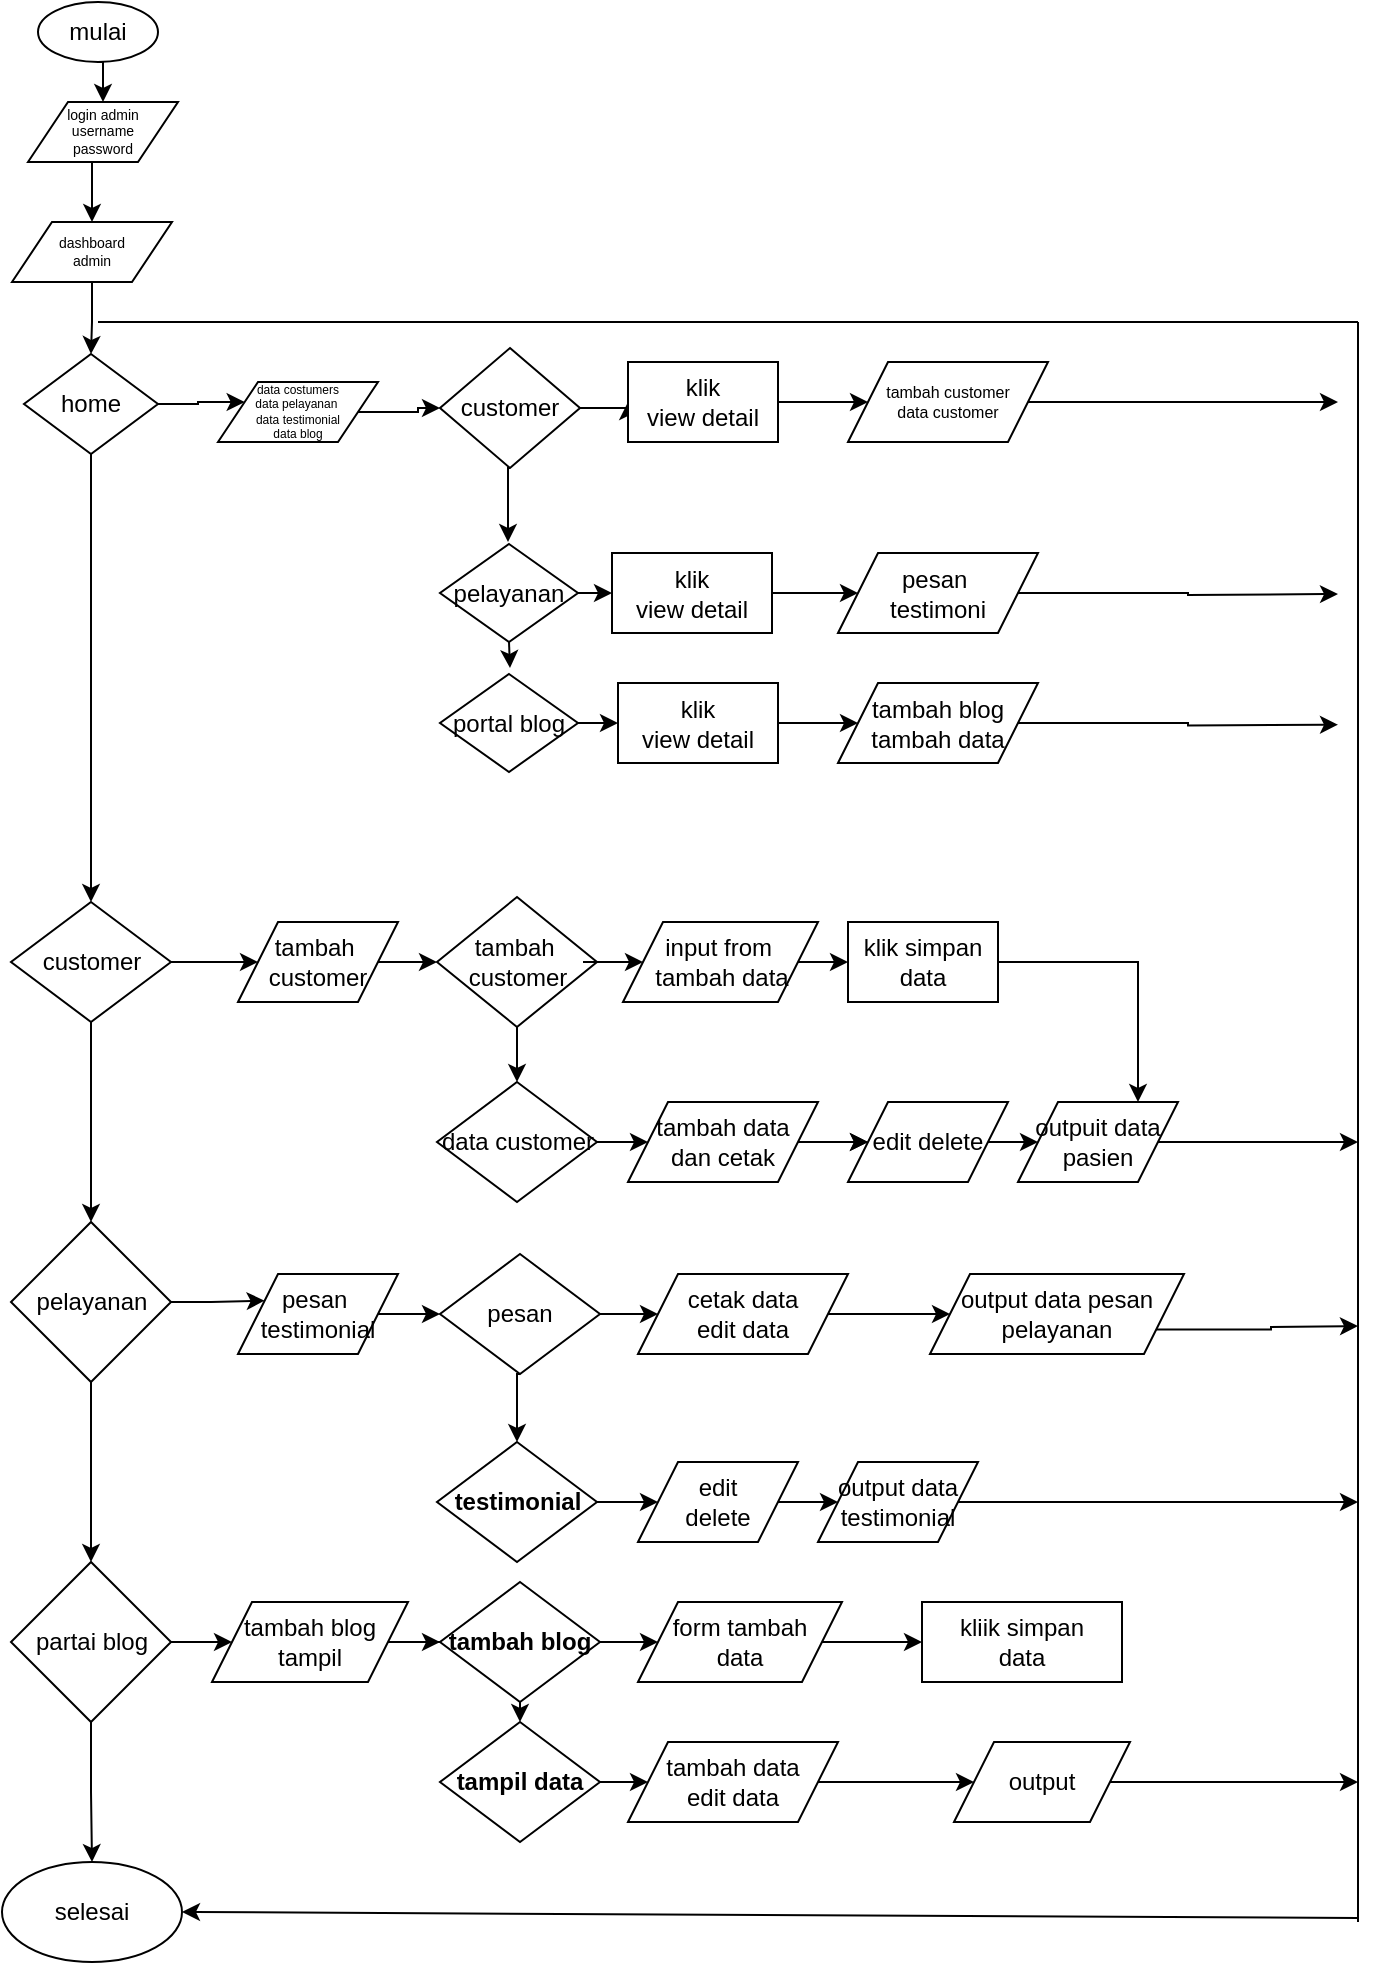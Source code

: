 <mxfile version="14.4.3" type="device"><diagram id="u2qZGSdlAjqtbX19vYOQ" name="Page-1"><mxGraphModel dx="423" dy="501" grid="0" gridSize="10" guides="1" tooltips="1" connect="1" arrows="1" fold="1" page="1" pageScale="1" pageWidth="850" pageHeight="1100" math="0" shadow="0"><root><mxCell id="0"/><mxCell id="1" parent="0"/><mxCell id="3oj2riCHbKIeBULF05Nr-39" style="edgeStyle=orthogonalEdgeStyle;rounded=0;orthogonalLoop=1;jettySize=auto;html=1;exitX=0.5;exitY=1;exitDx=0;exitDy=0;entryX=0.5;entryY=0;entryDx=0;entryDy=0;" parent="1" source="3oj2riCHbKIeBULF05Nr-1" target="3oj2riCHbKIeBULF05Nr-2" edge="1"><mxGeometry relative="1" as="geometry"/></mxCell><mxCell id="3oj2riCHbKIeBULF05Nr-1" value="mulai" style="ellipse;whiteSpace=wrap;html=1;" parent="1" vertex="1"><mxGeometry x="150" y="50" width="60" height="30" as="geometry"/></mxCell><mxCell id="3oj2riCHbKIeBULF05Nr-40" style="edgeStyle=orthogonalEdgeStyle;rounded=0;orthogonalLoop=1;jettySize=auto;html=1;exitX=0.5;exitY=1;exitDx=0;exitDy=0;entryX=0.5;entryY=0;entryDx=0;entryDy=0;" parent="1" source="3oj2riCHbKIeBULF05Nr-2" target="3oj2riCHbKIeBULF05Nr-3" edge="1"><mxGeometry relative="1" as="geometry"/></mxCell><mxCell id="3oj2riCHbKIeBULF05Nr-2" value="login admin&lt;br style=&quot;font-size: 7px;&quot;&gt;username&lt;br style=&quot;font-size: 7px;&quot;&gt;password" style="shape=parallelogram;perimeter=parallelogramPerimeter;whiteSpace=wrap;html=1;fixedSize=1;fontSize=7;" parent="1" vertex="1"><mxGeometry x="145" y="100" width="75" height="30" as="geometry"/></mxCell><mxCell id="3oj2riCHbKIeBULF05Nr-41" style="edgeStyle=orthogonalEdgeStyle;rounded=0;orthogonalLoop=1;jettySize=auto;html=1;exitX=0.5;exitY=1;exitDx=0;exitDy=0;" parent="1" source="3oj2riCHbKIeBULF05Nr-3" target="3oj2riCHbKIeBULF05Nr-4" edge="1"><mxGeometry relative="1" as="geometry"/></mxCell><mxCell id="3oj2riCHbKIeBULF05Nr-3" value="dashboard &lt;br&gt;admin" style="shape=parallelogram;perimeter=parallelogramPerimeter;whiteSpace=wrap;html=1;fixedSize=1;fontSize=7;" parent="1" vertex="1"><mxGeometry x="137" y="160" width="80" height="30" as="geometry"/></mxCell><mxCell id="3oj2riCHbKIeBULF05Nr-42" style="edgeStyle=orthogonalEdgeStyle;rounded=0;orthogonalLoop=1;jettySize=auto;html=1;exitX=1;exitY=0.5;exitDx=0;exitDy=0;entryX=0;entryY=0.25;entryDx=0;entryDy=0;" parent="1" source="3oj2riCHbKIeBULF05Nr-4" target="3oj2riCHbKIeBULF05Nr-20" edge="1"><mxGeometry relative="1" as="geometry"/></mxCell><mxCell id="3oj2riCHbKIeBULF05Nr-44" style="edgeStyle=orthogonalEdgeStyle;rounded=0;orthogonalLoop=1;jettySize=auto;html=1;exitX=0.5;exitY=1;exitDx=0;exitDy=0;entryX=0.5;entryY=0;entryDx=0;entryDy=0;" parent="1" source="3oj2riCHbKIeBULF05Nr-4" target="3oj2riCHbKIeBULF05Nr-10" edge="1"><mxGeometry relative="1" as="geometry"/></mxCell><mxCell id="3oj2riCHbKIeBULF05Nr-4" value="home" style="rhombus;whiteSpace=wrap;html=1;" parent="1" vertex="1"><mxGeometry x="143" y="226" width="67" height="50" as="geometry"/></mxCell><mxCell id="3oj2riCHbKIeBULF05Nr-52" style="edgeStyle=orthogonalEdgeStyle;rounded=0;orthogonalLoop=1;jettySize=auto;html=1;exitX=1;exitY=0.5;exitDx=0;exitDy=0;entryX=0;entryY=0.25;entryDx=0;entryDy=0;" parent="1" source="3oj2riCHbKIeBULF05Nr-9" target="3oj2riCHbKIeBULF05Nr-30" edge="1"><mxGeometry relative="1" as="geometry"/></mxCell><mxCell id="3oj2riCHbKIeBULF05Nr-78" style="edgeStyle=orthogonalEdgeStyle;rounded=0;orthogonalLoop=1;jettySize=auto;html=1;exitX=0.5;exitY=1;exitDx=0;exitDy=0;" parent="1" source="3oj2riCHbKIeBULF05Nr-9" target="3oj2riCHbKIeBULF05Nr-71" edge="1"><mxGeometry relative="1" as="geometry"><mxPoint x="200" y="890" as="targetPoint"/></mxGeometry></mxCell><mxCell id="3oj2riCHbKIeBULF05Nr-9" value="pelayanan" style="rhombus;whiteSpace=wrap;html=1;flipV=1;" parent="1" vertex="1"><mxGeometry x="136.5" y="660" width="80" height="80" as="geometry"/></mxCell><mxCell id="3oj2riCHbKIeBULF05Nr-50" style="edgeStyle=orthogonalEdgeStyle;rounded=0;orthogonalLoop=1;jettySize=auto;html=1;exitX=0.5;exitY=1;exitDx=0;exitDy=0;entryX=0.5;entryY=0;entryDx=0;entryDy=0;" parent="1" source="3oj2riCHbKIeBULF05Nr-10" target="3oj2riCHbKIeBULF05Nr-9" edge="1"><mxGeometry relative="1" as="geometry"/></mxCell><mxCell id="3oj2riCHbKIeBULF05Nr-45" style="edgeStyle=orthogonalEdgeStyle;rounded=0;orthogonalLoop=1;jettySize=auto;html=1;exitX=0.5;exitY=1;exitDx=0;exitDy=0;" parent="1" source="3oj2riCHbKIeBULF05Nr-11" edge="1"><mxGeometry relative="1" as="geometry"><mxPoint x="385" y="320" as="targetPoint"/></mxGeometry></mxCell><mxCell id="3oj2riCHbKIeBULF05Nr-55" style="edgeStyle=orthogonalEdgeStyle;rounded=0;orthogonalLoop=1;jettySize=auto;html=1;exitX=1;exitY=0.5;exitDx=0;exitDy=0;entryX=0;entryY=0.5;entryDx=0;entryDy=0;" parent="1" source="3oj2riCHbKIeBULF05Nr-11" target="3oj2riCHbKIeBULF05Nr-12" edge="1"><mxGeometry relative="1" as="geometry"/></mxCell><mxCell id="3oj2riCHbKIeBULF05Nr-11" value="customer" style="rhombus;whiteSpace=wrap;html=1;" parent="1" vertex="1"><mxGeometry x="351" y="223" width="70" height="60" as="geometry"/></mxCell><mxCell id="3oj2riCHbKIeBULF05Nr-56" style="edgeStyle=orthogonalEdgeStyle;rounded=0;orthogonalLoop=1;jettySize=auto;html=1;exitX=1;exitY=0.5;exitDx=0;exitDy=0;entryX=0;entryY=0.5;entryDx=0;entryDy=0;" parent="1" source="3oj2riCHbKIeBULF05Nr-12" target="3oj2riCHbKIeBULF05Nr-13" edge="1"><mxGeometry relative="1" as="geometry"/></mxCell><mxCell id="3oj2riCHbKIeBULF05Nr-12" value="klik&lt;br&gt;view detail" style="rounded=0;whiteSpace=wrap;html=1;" parent="1" vertex="1"><mxGeometry x="445" y="230" width="75" height="40" as="geometry"/></mxCell><mxCell id="3oj2riCHbKIeBULF05Nr-103" style="edgeStyle=orthogonalEdgeStyle;rounded=0;orthogonalLoop=1;jettySize=auto;html=1;exitX=1;exitY=0.5;exitDx=0;exitDy=0;" parent="1" source="3oj2riCHbKIeBULF05Nr-13" edge="1"><mxGeometry relative="1" as="geometry"><mxPoint x="800" y="250" as="targetPoint"/></mxGeometry></mxCell><mxCell id="3oj2riCHbKIeBULF05Nr-13" value="tambah customer&lt;br style=&quot;font-size: 8px;&quot;&gt;data customer" style="shape=parallelogram;perimeter=parallelogramPerimeter;whiteSpace=wrap;html=1;fixedSize=1;fontSize=8;" parent="1" vertex="1"><mxGeometry x="555" y="230" width="100" height="40" as="geometry"/></mxCell><mxCell id="3oj2riCHbKIeBULF05Nr-57" style="edgeStyle=orthogonalEdgeStyle;rounded=0;orthogonalLoop=1;jettySize=auto;html=1;exitX=1;exitY=0.5;exitDx=0;exitDy=0;entryX=0;entryY=0.5;entryDx=0;entryDy=0;" parent="1" source="3oj2riCHbKIeBULF05Nr-14" target="3oj2riCHbKIeBULF05Nr-15" edge="1"><mxGeometry relative="1" as="geometry"/></mxCell><mxCell id="ltCGQq8N62bXlvlQcS1a-1" style="edgeStyle=orthogonalEdgeStyle;rounded=0;orthogonalLoop=1;jettySize=auto;html=1;exitX=0.5;exitY=1;exitDx=0;exitDy=0;" edge="1" parent="1" source="3oj2riCHbKIeBULF05Nr-14"><mxGeometry relative="1" as="geometry"><mxPoint x="386" y="383" as="targetPoint"/></mxGeometry></mxCell><mxCell id="3oj2riCHbKIeBULF05Nr-14" value="pelayanan" style="rhombus;whiteSpace=wrap;html=1;" parent="1" vertex="1"><mxGeometry x="351" y="321" width="69" height="49" as="geometry"/></mxCell><mxCell id="3oj2riCHbKIeBULF05Nr-58" style="edgeStyle=orthogonalEdgeStyle;rounded=0;orthogonalLoop=1;jettySize=auto;html=1;exitX=1;exitY=0.5;exitDx=0;exitDy=0;entryX=0;entryY=0.5;entryDx=0;entryDy=0;" parent="1" source="3oj2riCHbKIeBULF05Nr-15" target="3oj2riCHbKIeBULF05Nr-16" edge="1"><mxGeometry relative="1" as="geometry"/></mxCell><mxCell id="3oj2riCHbKIeBULF05Nr-15" value="klik &lt;br&gt;view detail" style="rounded=0;whiteSpace=wrap;html=1;" parent="1" vertex="1"><mxGeometry x="437" y="325.5" width="80" height="40" as="geometry"/></mxCell><mxCell id="3oj2riCHbKIeBULF05Nr-104" style="edgeStyle=orthogonalEdgeStyle;rounded=0;orthogonalLoop=1;jettySize=auto;html=1;exitX=1;exitY=0.5;exitDx=0;exitDy=0;" parent="1" source="3oj2riCHbKIeBULF05Nr-16" edge="1"><mxGeometry relative="1" as="geometry"><mxPoint x="800" y="346" as="targetPoint"/></mxGeometry></mxCell><mxCell id="3oj2riCHbKIeBULF05Nr-16" value="pesan&amp;nbsp;&lt;br&gt;testimoni" style="shape=parallelogram;perimeter=parallelogramPerimeter;whiteSpace=wrap;html=1;fixedSize=1;" parent="1" vertex="1"><mxGeometry x="550" y="325.5" width="100" height="40" as="geometry"/></mxCell><mxCell id="3oj2riCHbKIeBULF05Nr-43" style="edgeStyle=orthogonalEdgeStyle;rounded=0;orthogonalLoop=1;jettySize=auto;html=1;exitX=1;exitY=0.5;exitDx=0;exitDy=0;entryX=0;entryY=0.5;entryDx=0;entryDy=0;" parent="1" source="3oj2riCHbKIeBULF05Nr-20" target="3oj2riCHbKIeBULF05Nr-11" edge="1"><mxGeometry relative="1" as="geometry"/></mxCell><mxCell id="3oj2riCHbKIeBULF05Nr-20" value="data costumers&lt;br&gt;data pelayanan&amp;nbsp;&lt;br&gt;data testimonial&lt;br&gt;data blog" style="shape=parallelogram;perimeter=parallelogramPerimeter;whiteSpace=wrap;html=1;fixedSize=1;align=center;fontSize=6;" parent="1" vertex="1"><mxGeometry x="240" y="240" width="80" height="30" as="geometry"/></mxCell><mxCell id="3oj2riCHbKIeBULF05Nr-48" style="edgeStyle=orthogonalEdgeStyle;rounded=0;orthogonalLoop=1;jettySize=auto;html=1;exitX=0.5;exitY=1;exitDx=0;exitDy=0;" parent="1" source="3oj2riCHbKIeBULF05Nr-23" target="3oj2riCHbKIeBULF05Nr-25" edge="1"><mxGeometry relative="1" as="geometry"/></mxCell><mxCell id="3oj2riCHbKIeBULF05Nr-64" style="edgeStyle=orthogonalEdgeStyle;rounded=0;orthogonalLoop=1;jettySize=auto;html=1;exitX=1;exitY=0.5;exitDx=0;exitDy=0;entryX=0;entryY=0.5;entryDx=0;entryDy=0;" parent="1" source="3oj2riCHbKIeBULF05Nr-25" target="3oj2riCHbKIeBULF05Nr-26" edge="1"><mxGeometry relative="1" as="geometry"/></mxCell><mxCell id="3oj2riCHbKIeBULF05Nr-25" value="data customer" style="rhombus;whiteSpace=wrap;html=1;" parent="1" vertex="1"><mxGeometry x="349.5" y="590" width="80" height="60" as="geometry"/></mxCell><mxCell id="3oj2riCHbKIeBULF05Nr-65" style="edgeStyle=orthogonalEdgeStyle;rounded=0;orthogonalLoop=1;jettySize=auto;html=1;exitX=1;exitY=0.5;exitDx=0;exitDy=0;" parent="1" source="3oj2riCHbKIeBULF05Nr-26" target="3oj2riCHbKIeBULF05Nr-28" edge="1"><mxGeometry relative="1" as="geometry"/></mxCell><mxCell id="3oj2riCHbKIeBULF05Nr-111" style="edgeStyle=orthogonalEdgeStyle;rounded=0;orthogonalLoop=1;jettySize=auto;html=1;exitX=1;exitY=0.5;exitDx=0;exitDy=0;fontSize=8;" parent="1" source="3oj2riCHbKIeBULF05Nr-26" target="3oj2riCHbKIeBULF05Nr-28" edge="1"><mxGeometry relative="1" as="geometry"/></mxCell><mxCell id="3oj2riCHbKIeBULF05Nr-26" value="tambah data&lt;br&gt;dan cetak" style="shape=parallelogram;perimeter=parallelogramPerimeter;whiteSpace=wrap;html=1;fixedSize=1;" parent="1" vertex="1"><mxGeometry x="445" y="600" width="95" height="40" as="geometry"/></mxCell><mxCell id="3oj2riCHbKIeBULF05Nr-110" style="edgeStyle=orthogonalEdgeStyle;rounded=0;orthogonalLoop=1;jettySize=auto;html=1;exitX=1;exitY=0.5;exitDx=0;exitDy=0;entryX=0.75;entryY=0;entryDx=0;entryDy=0;fontSize=8;" parent="1" source="3oj2riCHbKIeBULF05Nr-27" target="3oj2riCHbKIeBULF05Nr-29" edge="1"><mxGeometry relative="1" as="geometry"/></mxCell><mxCell id="3oj2riCHbKIeBULF05Nr-66" style="edgeStyle=orthogonalEdgeStyle;rounded=0;orthogonalLoop=1;jettySize=auto;html=1;exitX=1;exitY=0.5;exitDx=0;exitDy=0;entryX=0;entryY=0.5;entryDx=0;entryDy=0;" parent="1" source="3oj2riCHbKIeBULF05Nr-28" target="3oj2riCHbKIeBULF05Nr-29" edge="1"><mxGeometry relative="1" as="geometry"/></mxCell><mxCell id="3oj2riCHbKIeBULF05Nr-28" value="edit delete" style="shape=parallelogram;perimeter=parallelogramPerimeter;whiteSpace=wrap;html=1;fixedSize=1;" parent="1" vertex="1"><mxGeometry x="555" y="600" width="80" height="40" as="geometry"/></mxCell><mxCell id="3oj2riCHbKIeBULF05Nr-106" style="edgeStyle=orthogonalEdgeStyle;rounded=0;orthogonalLoop=1;jettySize=auto;html=1;exitX=1;exitY=0.5;exitDx=0;exitDy=0;" parent="1" source="3oj2riCHbKIeBULF05Nr-29" edge="1"><mxGeometry relative="1" as="geometry"><mxPoint x="810" y="620" as="targetPoint"/></mxGeometry></mxCell><mxCell id="3oj2riCHbKIeBULF05Nr-29" value="outpuit data&lt;br&gt;pasien" style="shape=parallelogram;perimeter=parallelogramPerimeter;whiteSpace=wrap;html=1;fixedSize=1;" parent="1" vertex="1"><mxGeometry x="640" y="600" width="80" height="40" as="geometry"/></mxCell><mxCell id="3oj2riCHbKIeBULF05Nr-53" style="edgeStyle=orthogonalEdgeStyle;rounded=0;orthogonalLoop=1;jettySize=auto;html=1;exitX=1;exitY=0.5;exitDx=0;exitDy=0;entryX=0;entryY=0.5;entryDx=0;entryDy=0;" parent="1" source="3oj2riCHbKIeBULF05Nr-30" target="3oj2riCHbKIeBULF05Nr-32" edge="1"><mxGeometry relative="1" as="geometry"/></mxCell><mxCell id="3oj2riCHbKIeBULF05Nr-30" value="pesan&amp;nbsp;&lt;br&gt;testimonial" style="shape=parallelogram;perimeter=parallelogramPerimeter;whiteSpace=wrap;html=1;fixedSize=1;" parent="1" vertex="1"><mxGeometry x="250" y="686" width="80" height="40" as="geometry"/></mxCell><mxCell id="3oj2riCHbKIeBULF05Nr-69" style="edgeStyle=orthogonalEdgeStyle;rounded=0;orthogonalLoop=1;jettySize=auto;html=1;exitX=1;exitY=0.5;exitDx=0;exitDy=0;entryX=0;entryY=0.5;entryDx=0;entryDy=0;" parent="1" source="3oj2riCHbKIeBULF05Nr-31" target="3oj2riCHbKIeBULF05Nr-35" edge="1"><mxGeometry relative="1" as="geometry"><Array as="points"/></mxGeometry></mxCell><mxCell id="3oj2riCHbKIeBULF05Nr-31" value="testimonial" style="rhombus;whiteSpace=wrap;html=1;fontStyle=1" parent="1" vertex="1"><mxGeometry x="349.5" y="770" width="80" height="60" as="geometry"/></mxCell><mxCell id="3oj2riCHbKIeBULF05Nr-54" style="edgeStyle=orthogonalEdgeStyle;rounded=0;orthogonalLoop=1;jettySize=auto;html=1;exitX=0.5;exitY=1;exitDx=0;exitDy=0;entryX=0.5;entryY=0;entryDx=0;entryDy=0;" parent="1" source="3oj2riCHbKIeBULF05Nr-32" target="3oj2riCHbKIeBULF05Nr-31" edge="1"><mxGeometry relative="1" as="geometry"/></mxCell><mxCell id="3oj2riCHbKIeBULF05Nr-67" style="edgeStyle=orthogonalEdgeStyle;rounded=0;orthogonalLoop=1;jettySize=auto;html=1;exitX=1;exitY=0.5;exitDx=0;exitDy=0;" parent="1" source="3oj2riCHbKIeBULF05Nr-32" target="3oj2riCHbKIeBULF05Nr-33" edge="1"><mxGeometry relative="1" as="geometry"/></mxCell><mxCell id="3oj2riCHbKIeBULF05Nr-32" value="pesan" style="rhombus;whiteSpace=wrap;html=1;" parent="1" vertex="1"><mxGeometry x="351" y="676" width="80" height="60" as="geometry"/></mxCell><mxCell id="3oj2riCHbKIeBULF05Nr-68" style="edgeStyle=orthogonalEdgeStyle;rounded=0;orthogonalLoop=1;jettySize=auto;html=1;exitX=1;exitY=0.5;exitDx=0;exitDy=0;" parent="1" source="3oj2riCHbKIeBULF05Nr-33" target="3oj2riCHbKIeBULF05Nr-34" edge="1"><mxGeometry relative="1" as="geometry"/></mxCell><mxCell id="3oj2riCHbKIeBULF05Nr-33" value="cetak data&lt;br&gt;edit data" style="shape=parallelogram;perimeter=parallelogramPerimeter;whiteSpace=wrap;html=1;fixedSize=1;" parent="1" vertex="1"><mxGeometry x="450" y="686" width="105" height="40" as="geometry"/></mxCell><mxCell id="3oj2riCHbKIeBULF05Nr-107" style="edgeStyle=orthogonalEdgeStyle;rounded=0;orthogonalLoop=1;jettySize=auto;html=1;exitX=1;exitY=0.75;exitDx=0;exitDy=0;" parent="1" source="3oj2riCHbKIeBULF05Nr-34" edge="1"><mxGeometry relative="1" as="geometry"><mxPoint x="810" y="712" as="targetPoint"/></mxGeometry></mxCell><mxCell id="3oj2riCHbKIeBULF05Nr-34" value="output data pesan pelayanan" style="shape=parallelogram;perimeter=parallelogramPerimeter;whiteSpace=wrap;html=1;fixedSize=1;" parent="1" vertex="1"><mxGeometry x="596" y="686" width="127" height="40" as="geometry"/></mxCell><mxCell id="3oj2riCHbKIeBULF05Nr-70" style="edgeStyle=orthogonalEdgeStyle;rounded=0;orthogonalLoop=1;jettySize=auto;html=1;exitX=1;exitY=0.5;exitDx=0;exitDy=0;entryX=0;entryY=0.5;entryDx=0;entryDy=0;" parent="1" source="3oj2riCHbKIeBULF05Nr-35" target="3oj2riCHbKIeBULF05Nr-36" edge="1"><mxGeometry relative="1" as="geometry"/></mxCell><mxCell id="3oj2riCHbKIeBULF05Nr-35" value="edit &lt;br&gt;delete" style="shape=parallelogram;perimeter=parallelogramPerimeter;whiteSpace=wrap;html=1;fixedSize=1;size=20;" parent="1" vertex="1"><mxGeometry x="450" y="780" width="80" height="40" as="geometry"/></mxCell><mxCell id="3oj2riCHbKIeBULF05Nr-108" style="edgeStyle=orthogonalEdgeStyle;rounded=0;orthogonalLoop=1;jettySize=auto;html=1;exitX=1;exitY=0.5;exitDx=0;exitDy=0;" parent="1" source="3oj2riCHbKIeBULF05Nr-36" edge="1"><mxGeometry relative="1" as="geometry"><mxPoint x="810" y="800" as="targetPoint"/></mxGeometry></mxCell><mxCell id="3oj2riCHbKIeBULF05Nr-36" value="output data&lt;br&gt;testimonial" style="shape=parallelogram;perimeter=parallelogramPerimeter;whiteSpace=wrap;html=1;fixedSize=1;" parent="1" vertex="1"><mxGeometry x="540" y="780" width="80" height="40" as="geometry"/></mxCell><mxCell id="3oj2riCHbKIeBULF05Nr-119" style="edgeStyle=orthogonalEdgeStyle;rounded=0;orthogonalLoop=1;jettySize=auto;html=1;exitX=0.5;exitY=1;exitDx=0;exitDy=0;entryX=0.5;entryY=0;entryDx=0;entryDy=0;fontSize=8;" parent="1" source="3oj2riCHbKIeBULF05Nr-71" target="3oj2riCHbKIeBULF05Nr-77" edge="1"><mxGeometry relative="1" as="geometry"/></mxCell><mxCell id="3oj2riCHbKIeBULF05Nr-71" value="partai blog" style="rhombus;whiteSpace=wrap;html=1;flipV=1;" parent="1" vertex="1"><mxGeometry x="136.5" y="830" width="80" height="80" as="geometry"/></mxCell><mxCell id="3oj2riCHbKIeBULF05Nr-84" style="edgeStyle=orthogonalEdgeStyle;rounded=0;orthogonalLoop=1;jettySize=auto;html=1;exitX=1;exitY=0.5;exitDx=0;exitDy=0;" parent="1" source="3oj2riCHbKIeBULF05Nr-72" target="3oj2riCHbKIeBULF05Nr-73" edge="1"><mxGeometry relative="1" as="geometry"><mxPoint x="350" y="931" as="targetPoint"/></mxGeometry></mxCell><mxCell id="3oj2riCHbKIeBULF05Nr-72" value="tambah blog&lt;br&gt;tampil" style="shape=parallelogram;perimeter=parallelogramPerimeter;whiteSpace=wrap;html=1;fixedSize=1;" parent="1" vertex="1"><mxGeometry x="237" y="850" width="98" height="40" as="geometry"/></mxCell><mxCell id="3oj2riCHbKIeBULF05Nr-85" style="edgeStyle=orthogonalEdgeStyle;rounded=0;orthogonalLoop=1;jettySize=auto;html=1;exitX=1;exitY=0.5;exitDx=0;exitDy=0;entryX=0;entryY=0.5;entryDx=0;entryDy=0;" parent="1" source="3oj2riCHbKIeBULF05Nr-73" target="3oj2riCHbKIeBULF05Nr-74" edge="1"><mxGeometry relative="1" as="geometry"/></mxCell><mxCell id="3oj2riCHbKIeBULF05Nr-92" style="edgeStyle=orthogonalEdgeStyle;rounded=0;orthogonalLoop=1;jettySize=auto;html=1;exitX=0.5;exitY=1;exitDx=0;exitDy=0;entryX=0.5;entryY=0;entryDx=0;entryDy=0;" parent="1" source="3oj2riCHbKIeBULF05Nr-73" target="3oj2riCHbKIeBULF05Nr-89" edge="1"><mxGeometry relative="1" as="geometry"/></mxCell><mxCell id="3oj2riCHbKIeBULF05Nr-73" value="tambah blog" style="rhombus;whiteSpace=wrap;html=1;fontStyle=1" parent="1" vertex="1"><mxGeometry x="351" y="840" width="80" height="60" as="geometry"/></mxCell><mxCell id="3oj2riCHbKIeBULF05Nr-86" style="edgeStyle=orthogonalEdgeStyle;rounded=0;orthogonalLoop=1;jettySize=auto;html=1;exitX=1;exitY=0.5;exitDx=0;exitDy=0;entryX=0;entryY=0.5;entryDx=0;entryDy=0;" parent="1" source="3oj2riCHbKIeBULF05Nr-74" target="3oj2riCHbKIeBULF05Nr-76" edge="1"><mxGeometry relative="1" as="geometry"/></mxCell><mxCell id="3oj2riCHbKIeBULF05Nr-74" value="form tambah&lt;br&gt;data" style="shape=parallelogram;perimeter=parallelogramPerimeter;whiteSpace=wrap;html=1;fixedSize=1;" parent="1" vertex="1"><mxGeometry x="450" y="850" width="102" height="40" as="geometry"/></mxCell><mxCell id="3oj2riCHbKIeBULF05Nr-76" value="kliik simpan&lt;br&gt;data" style="rounded=0;whiteSpace=wrap;html=1;" parent="1" vertex="1"><mxGeometry x="592" y="850" width="100" height="40" as="geometry"/></mxCell><mxCell id="3oj2riCHbKIeBULF05Nr-77" value="selesai" style="ellipse;whiteSpace=wrap;html=1;" parent="1" vertex="1"><mxGeometry x="132" y="980" width="90" height="50" as="geometry"/></mxCell><mxCell id="3oj2riCHbKIeBULF05Nr-83" value="" style="endArrow=classic;html=1;exitX=1;exitY=0.5;exitDx=0;exitDy=0;entryX=0;entryY=0.5;entryDx=0;entryDy=0;" parent="1" source="3oj2riCHbKIeBULF05Nr-71" target="3oj2riCHbKIeBULF05Nr-72" edge="1"><mxGeometry width="50" height="50" relative="1" as="geometry"><mxPoint x="340" y="940" as="sourcePoint"/><mxPoint x="390" y="890" as="targetPoint"/></mxGeometry></mxCell><mxCell id="3oj2riCHbKIeBULF05Nr-93" style="edgeStyle=orthogonalEdgeStyle;rounded=0;orthogonalLoop=1;jettySize=auto;html=1;exitX=1;exitY=0.5;exitDx=0;exitDy=0;entryX=0;entryY=0.5;entryDx=0;entryDy=0;" parent="1" source="3oj2riCHbKIeBULF05Nr-89" target="3oj2riCHbKIeBULF05Nr-90" edge="1"><mxGeometry relative="1" as="geometry"/></mxCell><mxCell id="3oj2riCHbKIeBULF05Nr-89" value="tampil data" style="rhombus;whiteSpace=wrap;html=1;fontStyle=1" parent="1" vertex="1"><mxGeometry x="351" y="910" width="80" height="60" as="geometry"/></mxCell><mxCell id="3oj2riCHbKIeBULF05Nr-94" style="edgeStyle=orthogonalEdgeStyle;rounded=0;orthogonalLoop=1;jettySize=auto;html=1;exitX=1;exitY=0.5;exitDx=0;exitDy=0;entryX=0;entryY=0.5;entryDx=0;entryDy=0;" parent="1" source="3oj2riCHbKIeBULF05Nr-90" target="3oj2riCHbKIeBULF05Nr-95" edge="1"><mxGeometry relative="1" as="geometry"><mxPoint x="542.5" y="940" as="targetPoint"/></mxGeometry></mxCell><mxCell id="3oj2riCHbKIeBULF05Nr-90" value="tambah data&lt;br&gt;edit data" style="shape=parallelogram;perimeter=parallelogramPerimeter;whiteSpace=wrap;html=1;fixedSize=1;" parent="1" vertex="1"><mxGeometry x="445" y="920" width="105" height="40" as="geometry"/></mxCell><mxCell id="3oj2riCHbKIeBULF05Nr-109" style="edgeStyle=orthogonalEdgeStyle;rounded=0;orthogonalLoop=1;jettySize=auto;html=1;exitX=1;exitY=0.5;exitDx=0;exitDy=0;" parent="1" source="3oj2riCHbKIeBULF05Nr-95" edge="1"><mxGeometry relative="1" as="geometry"><mxPoint x="810" y="940" as="targetPoint"/></mxGeometry></mxCell><mxCell id="3oj2riCHbKIeBULF05Nr-95" value="output" style="shape=parallelogram;perimeter=parallelogramPerimeter;whiteSpace=wrap;html=1;fixedSize=1;" parent="1" vertex="1"><mxGeometry x="608" y="920" width="88" height="40" as="geometry"/></mxCell><mxCell id="3oj2riCHbKIeBULF05Nr-98" value="" style="endArrow=none;html=1;" parent="1" edge="1"><mxGeometry width="50" height="50" relative="1" as="geometry"><mxPoint x="810" y="210" as="sourcePoint"/><mxPoint x="180" y="210" as="targetPoint"/></mxGeometry></mxCell><mxCell id="3oj2riCHbKIeBULF05Nr-100" value="" style="endArrow=none;html=1;" parent="1" edge="1"><mxGeometry width="50" height="50" relative="1" as="geometry"><mxPoint x="810" y="1010" as="sourcePoint"/><mxPoint x="810" y="210" as="targetPoint"/></mxGeometry></mxCell><mxCell id="3oj2riCHbKIeBULF05Nr-101" value="" style="endArrow=classic;html=1;entryX=1;entryY=0.5;entryDx=0;entryDy=0;" parent="1" target="3oj2riCHbKIeBULF05Nr-77" edge="1"><mxGeometry width="50" height="50" relative="1" as="geometry"><mxPoint x="810" y="1008" as="sourcePoint"/><mxPoint x="700" y="1020" as="targetPoint"/></mxGeometry></mxCell><mxCell id="3oj2riCHbKIeBULF05Nr-112" value="" style="group" parent="1" vertex="1" connectable="0"><mxGeometry x="136.5" y="497.5" width="493.5" height="65" as="geometry"/></mxCell><mxCell id="3oj2riCHbKIeBULF05Nr-10" value="customer" style="rhombus;whiteSpace=wrap;html=1;" parent="3oj2riCHbKIeBULF05Nr-112" vertex="1"><mxGeometry y="2.5" width="80" height="60" as="geometry"/></mxCell><mxCell id="3oj2riCHbKIeBULF05Nr-22" value="tambah&amp;nbsp;&lt;br&gt;customer" style="shape=parallelogram;perimeter=parallelogramPerimeter;whiteSpace=wrap;html=1;fixedSize=1;" parent="3oj2riCHbKIeBULF05Nr-112" vertex="1"><mxGeometry x="113.5" y="12.5" width="80" height="40" as="geometry"/></mxCell><mxCell id="3oj2riCHbKIeBULF05Nr-51" style="edgeStyle=orthogonalEdgeStyle;rounded=0;orthogonalLoop=1;jettySize=auto;html=1;exitX=1;exitY=0.5;exitDx=0;exitDy=0;" parent="3oj2riCHbKIeBULF05Nr-112" source="3oj2riCHbKIeBULF05Nr-10" target="3oj2riCHbKIeBULF05Nr-22" edge="1"><mxGeometry relative="1" as="geometry"/></mxCell><mxCell id="3oj2riCHbKIeBULF05Nr-23" value="tambah&amp;nbsp;&lt;br&gt;customer" style="rhombus;whiteSpace=wrap;html=1;" parent="3oj2riCHbKIeBULF05Nr-112" vertex="1"><mxGeometry x="213" width="80" height="65" as="geometry"/></mxCell><mxCell id="3oj2riCHbKIeBULF05Nr-62" style="edgeStyle=orthogonalEdgeStyle;rounded=0;orthogonalLoop=1;jettySize=auto;html=1;exitX=1;exitY=0.5;exitDx=0;exitDy=0;entryX=0;entryY=0.5;entryDx=0;entryDy=0;" parent="3oj2riCHbKIeBULF05Nr-112" source="3oj2riCHbKIeBULF05Nr-22" target="3oj2riCHbKIeBULF05Nr-23" edge="1"><mxGeometry relative="1" as="geometry"/></mxCell><mxCell id="3oj2riCHbKIeBULF05Nr-24" value="input from&amp;nbsp;&lt;br&gt;tambah data" style="shape=parallelogram;perimeter=parallelogramPerimeter;whiteSpace=wrap;html=1;fixedSize=1;" parent="3oj2riCHbKIeBULF05Nr-112" vertex="1"><mxGeometry x="306" y="12.5" width="97.5" height="40" as="geometry"/></mxCell><mxCell id="3oj2riCHbKIeBULF05Nr-61" style="edgeStyle=orthogonalEdgeStyle;rounded=0;orthogonalLoop=1;jettySize=auto;html=1;exitX=1;exitY=0.5;exitDx=0;exitDy=0;" parent="3oj2riCHbKIeBULF05Nr-112" source="3oj2riCHbKIeBULF05Nr-23" target="3oj2riCHbKIeBULF05Nr-24" edge="1"><mxGeometry relative="1" as="geometry"/></mxCell><mxCell id="3oj2riCHbKIeBULF05Nr-27" value="klik simpan data" style="rounded=0;whiteSpace=wrap;html=1;" parent="3oj2riCHbKIeBULF05Nr-112" vertex="1"><mxGeometry x="418.5" y="12.5" width="75" height="40" as="geometry"/></mxCell><mxCell id="3oj2riCHbKIeBULF05Nr-63" style="edgeStyle=orthogonalEdgeStyle;rounded=0;orthogonalLoop=1;jettySize=auto;html=1;exitX=1;exitY=0.5;exitDx=0;exitDy=0;entryX=0;entryY=0.5;entryDx=0;entryDy=0;" parent="3oj2riCHbKIeBULF05Nr-112" source="3oj2riCHbKIeBULF05Nr-24" target="3oj2riCHbKIeBULF05Nr-27" edge="1"><mxGeometry relative="1" as="geometry"/></mxCell><mxCell id="3oj2riCHbKIeBULF05Nr-116" style="edgeStyle=orthogonalEdgeStyle;rounded=0;orthogonalLoop=1;jettySize=auto;html=1;exitX=1;exitY=0.5;exitDx=0;exitDy=0;entryX=0;entryY=0.5;entryDx=0;entryDy=0;fontSize=8;" parent="1" source="3oj2riCHbKIeBULF05Nr-113" target="3oj2riCHbKIeBULF05Nr-114" edge="1"><mxGeometry relative="1" as="geometry"/></mxCell><mxCell id="3oj2riCHbKIeBULF05Nr-113" value="portal blog" style="rhombus;whiteSpace=wrap;html=1;" parent="1" vertex="1"><mxGeometry x="351" y="386" width="69" height="49" as="geometry"/></mxCell><mxCell id="3oj2riCHbKIeBULF05Nr-117" style="edgeStyle=orthogonalEdgeStyle;rounded=0;orthogonalLoop=1;jettySize=auto;html=1;exitX=1;exitY=0.5;exitDx=0;exitDy=0;entryX=0;entryY=0.5;entryDx=0;entryDy=0;fontSize=8;" parent="1" source="3oj2riCHbKIeBULF05Nr-114" target="3oj2riCHbKIeBULF05Nr-115" edge="1"><mxGeometry relative="1" as="geometry"/></mxCell><mxCell id="3oj2riCHbKIeBULF05Nr-114" value="klik &lt;br&gt;view detail" style="rounded=0;whiteSpace=wrap;html=1;" parent="1" vertex="1"><mxGeometry x="440" y="390.5" width="80" height="40" as="geometry"/></mxCell><mxCell id="3oj2riCHbKIeBULF05Nr-118" style="edgeStyle=orthogonalEdgeStyle;rounded=0;orthogonalLoop=1;jettySize=auto;html=1;exitX=1;exitY=0.5;exitDx=0;exitDy=0;fontSize=8;" parent="1" source="3oj2riCHbKIeBULF05Nr-115" edge="1"><mxGeometry relative="1" as="geometry"><mxPoint x="800" y="411.333" as="targetPoint"/></mxGeometry></mxCell><mxCell id="3oj2riCHbKIeBULF05Nr-115" value="tambah blog&lt;br&gt;tambah data" style="shape=parallelogram;perimeter=parallelogramPerimeter;whiteSpace=wrap;html=1;fixedSize=1;" parent="1" vertex="1"><mxGeometry x="550" y="390.5" width="100" height="40" as="geometry"/></mxCell></root></mxGraphModel></diagram></mxfile>